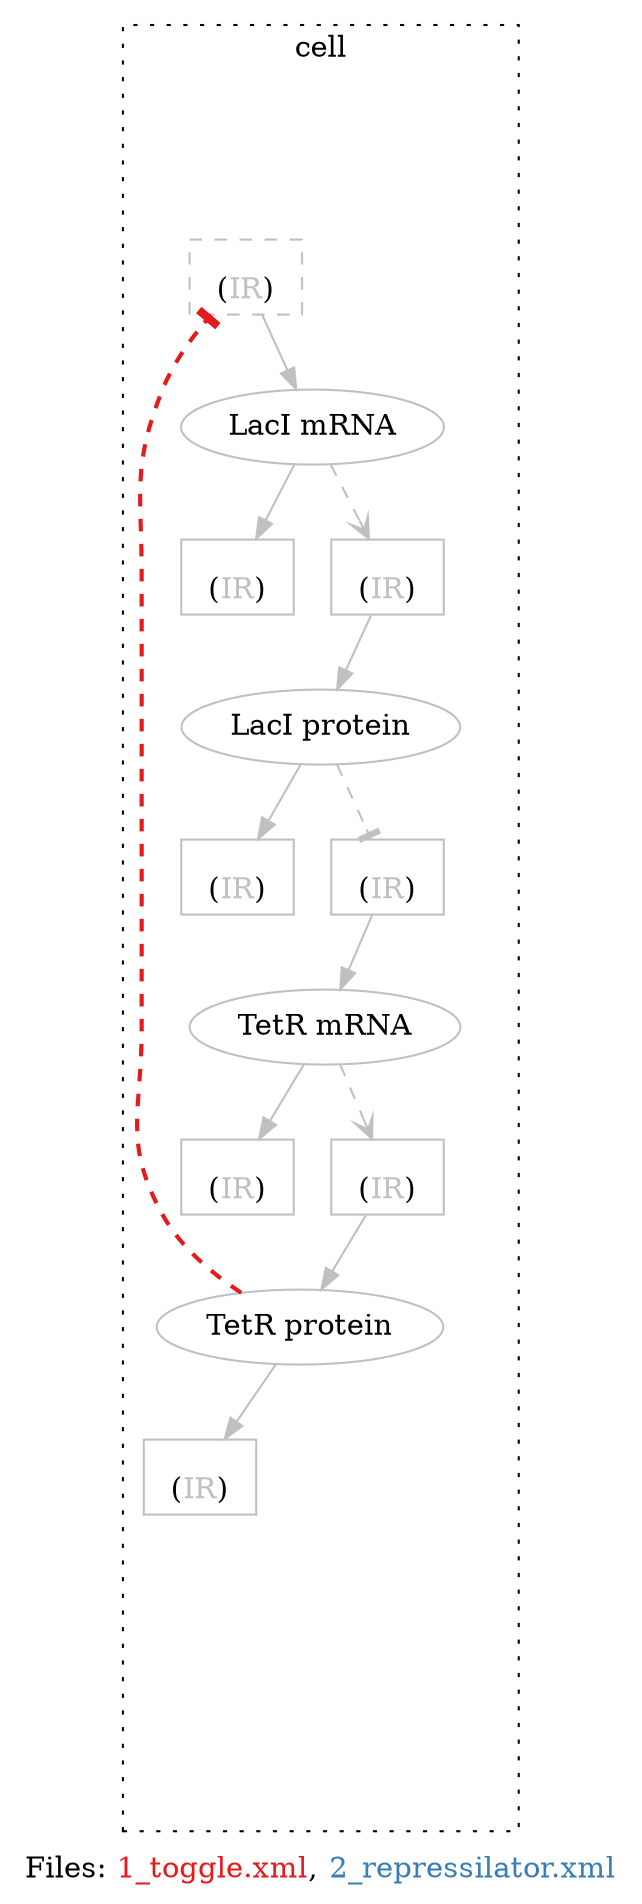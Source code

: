 


digraph comparison {
rankdir = TB;


subgraph cluster_cell {
graph[style=dotted];
label="cell";
"PZ" [color="#377eb8",label="cI protein"   , style="invis,"];
"PX" [color="grey",label="LacI protein"   , style=""];
"PY" [color="grey",label="TetR protein"   , style=""];
"Y" [color="grey",label="TetR mRNA"   , style=""];
"X" [color="grey",label="LacI mRNA"   , style=""];
"Z" [color="#377eb8",label="cI mRNA"   , style="invis,"];
Reaction2 [shape="rectangle", color="grey",  label=<<br/>(<font color='grey'>IR</font>)> , style=""];
Y -> Reaction2 [color="grey", style=""];
Reaction3 [shape="rectangle", color="#377eb8",  label=<<br/>(<font color='#377eb8'>IR</font>)> , style="invis,"];
Z -> Reaction3 [color="#377eb8", style="invis,"];
Reaction1 [shape="rectangle", color="grey",  label=<<br/>(<font color='grey'>IR</font>)> , style=""];
X -> Reaction1 [color="grey", style=""];
Reaction10 [shape="rectangle", color="grey",  label=<<br/>(<font color='grey'>IR</font>)> , style="dashed"];
Reaction10 -> X [color="grey", style=""];
Reaction7 [shape="rectangle", color="grey",  label=<<br/>(<font color='grey'>IR</font>)> , style=""];
PX -> Reaction7 [color="grey", style=""];
Reaction4 [shape="rectangle", color="grey",  label=<<br/>(<font color='grey'>IR</font>)> , style=""];
Reaction4 -> PX [color="grey", style=""];
Reaction5 [shape="rectangle", color="grey",  label=<<br/>(<font color='grey'>IR</font>)> , style=""];
Reaction5 -> PY [color="grey", style=""];
Reaction8 [shape="rectangle", color="grey",  label=<<br/>(<font color='grey'>IR</font>)> , style=""];
PY -> Reaction8 [color="grey", style=""];
Reaction9 [shape="rectangle", color="#377eb8",  label=<<br/>(<font color='#377eb8'>IR</font>)> , style="invis,"];
PZ -> Reaction9 [color="#377eb8", style="invis,"];
Reaction12 [shape="rectangle", color="#377eb8",  label=<<br/>(<font color='#377eb8'>IR</font>)> , style="invis,"];
Reaction12 -> Z [color="#377eb8", style="invis,"];
Reaction6 [shape="rectangle", color="#377eb8",  label=<<br/>(<font color='#377eb8'>IR</font>)> , style="invis,"];
Reaction6 -> PZ [color="#377eb8", style="invis,"];
Reaction11 [shape="rectangle", color="grey",  label=<<br/>(<font color='grey'>IR</font>)> , style=""];
Reaction11 -> Y [color="grey", style=""];
"PY" -> "Reaction10" [color="#e41a1c", arrowhead="tee" , style="bold,dashed"];
"X" -> "Reaction4" [color="grey", arrowhead="vee" , style="dashed"];
"PX" -> "Reaction11" [color="grey", arrowhead="tee" , style="dashed"];
"Z" -> "Reaction6" [color="#377eb8", arrowhead="vee" , style="invis,dashed"];
"PZ" -> "Reaction10" [color="#377eb8", arrowhead="tee" , style="invis,dashed"];
"PY" -> "Reaction12" [color="#377eb8", arrowhead="tee" , style="invis,dashed"];
"Y" -> "Reaction5" [color="grey", arrowhead="vee" , style="dashed"];


}
label=<Files: <font color='#e41a1c'>1_toggle.xml</font>, <font color='#377eb8'>2_repressilator.xml</font>>;
}
